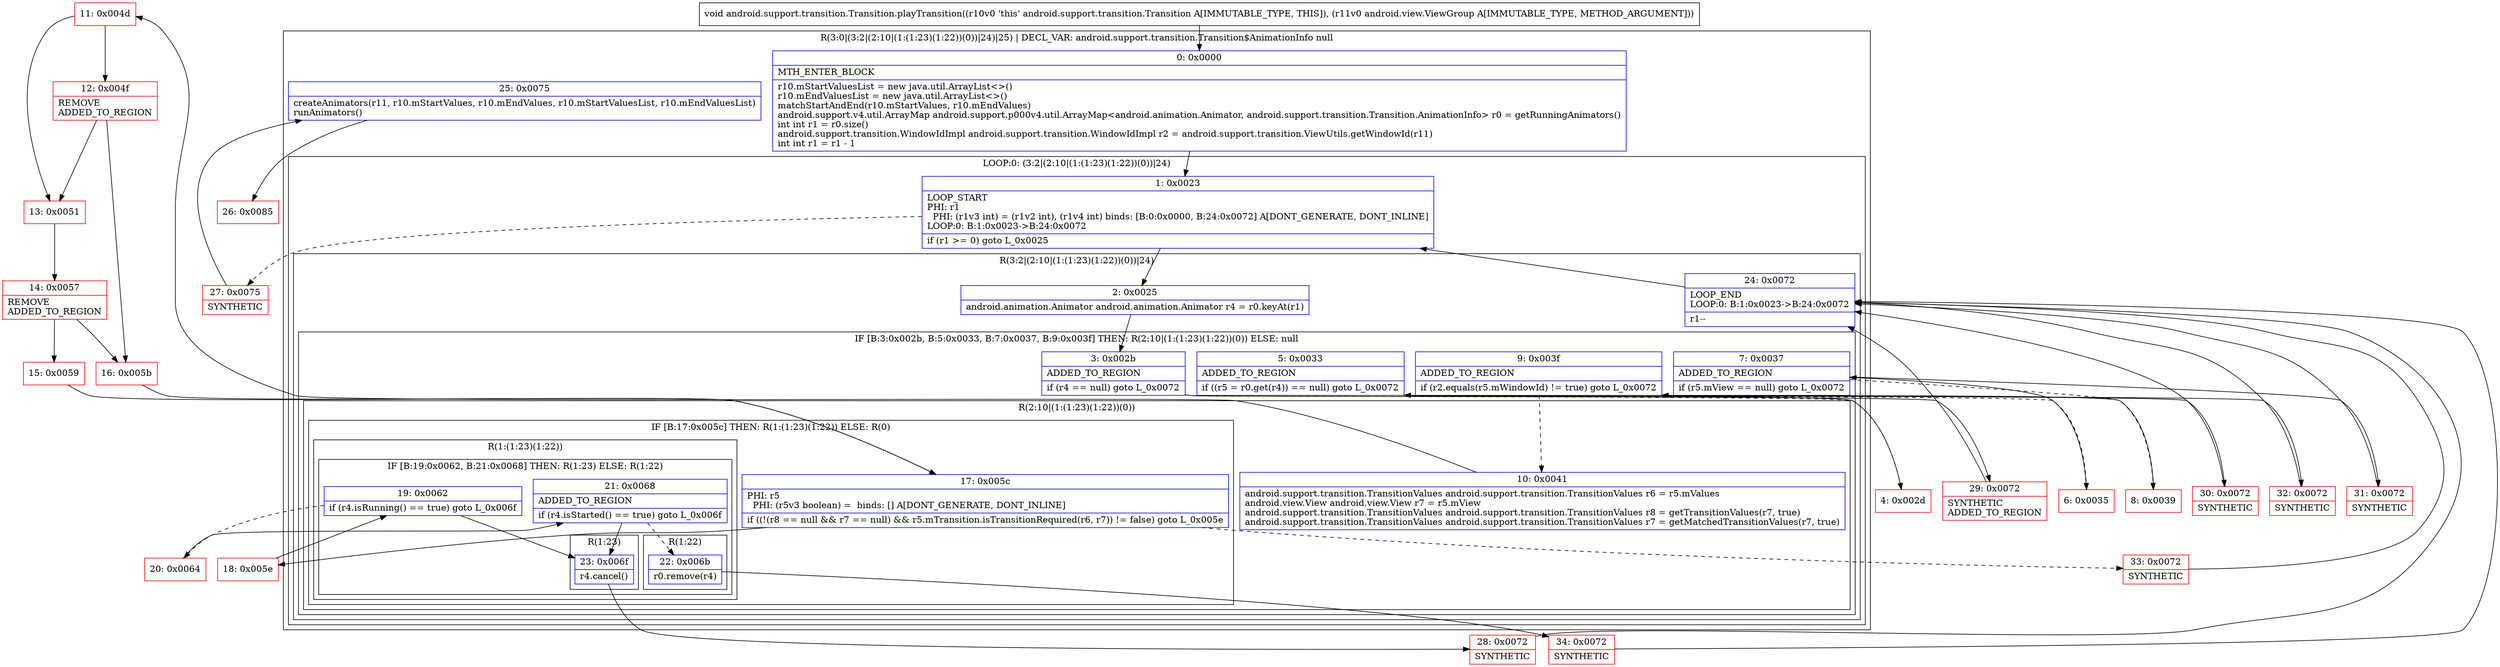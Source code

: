 digraph "CFG forandroid.support.transition.Transition.playTransition(Landroid\/view\/ViewGroup;)V" {
subgraph cluster_Region_2114285100 {
label = "R(3:0|(3:2|(2:10|(1:(1:23)(1:22))(0))|24)|25) | DECL_VAR: android.support.transition.Transition$AnimationInfo null\l";
node [shape=record,color=blue];
Node_0 [shape=record,label="{0\:\ 0x0000|MTH_ENTER_BLOCK\l|r10.mStartValuesList = new java.util.ArrayList\<\>()\lr10.mEndValuesList = new java.util.ArrayList\<\>()\lmatchStartAndEnd(r10.mStartValues, r10.mEndValues)\landroid.support.v4.util.ArrayMap android.support.p000v4.util.ArrayMap\<android.animation.Animator, android.support.transition.Transition.AnimationInfo\> r0 = getRunningAnimators()\lint int r1 = r0.size()\landroid.support.transition.WindowIdImpl android.support.transition.WindowIdImpl r2 = android.support.transition.ViewUtils.getWindowId(r11)\lint int r1 = r1 \- 1\l}"];
subgraph cluster_LoopRegion_1424551466 {
label = "LOOP:0: (3:2|(2:10|(1:(1:23)(1:22))(0))|24)";
node [shape=record,color=blue];
Node_1 [shape=record,label="{1\:\ 0x0023|LOOP_START\lPHI: r1 \l  PHI: (r1v3 int) = (r1v2 int), (r1v4 int) binds: [B:0:0x0000, B:24:0x0072] A[DONT_GENERATE, DONT_INLINE]\lLOOP:0: B:1:0x0023\-\>B:24:0x0072\l|if (r1 \>= 0) goto L_0x0025\l}"];
subgraph cluster_Region_901246184 {
label = "R(3:2|(2:10|(1:(1:23)(1:22))(0))|24)";
node [shape=record,color=blue];
Node_2 [shape=record,label="{2\:\ 0x0025|android.animation.Animator android.animation.Animator r4 = r0.keyAt(r1)\l}"];
subgraph cluster_IfRegion_1425376222 {
label = "IF [B:3:0x002b, B:5:0x0033, B:7:0x0037, B:9:0x003f] THEN: R(2:10|(1:(1:23)(1:22))(0)) ELSE: null";
node [shape=record,color=blue];
Node_3 [shape=record,label="{3\:\ 0x002b|ADDED_TO_REGION\l|if (r4 == null) goto L_0x0072\l}"];
Node_5 [shape=record,label="{5\:\ 0x0033|ADDED_TO_REGION\l|if ((r5 = r0.get(r4)) == null) goto L_0x0072\l}"];
Node_7 [shape=record,label="{7\:\ 0x0037|ADDED_TO_REGION\l|if (r5.mView == null) goto L_0x0072\l}"];
Node_9 [shape=record,label="{9\:\ 0x003f|ADDED_TO_REGION\l|if (r2.equals(r5.mWindowId) != true) goto L_0x0072\l}"];
subgraph cluster_Region_1795488625 {
label = "R(2:10|(1:(1:23)(1:22))(0))";
node [shape=record,color=blue];
Node_10 [shape=record,label="{10\:\ 0x0041|android.support.transition.TransitionValues android.support.transition.TransitionValues r6 = r5.mValues\landroid.view.View android.view.View r7 = r5.mView\landroid.support.transition.TransitionValues android.support.transition.TransitionValues r8 = getTransitionValues(r7, true)\landroid.support.transition.TransitionValues android.support.transition.TransitionValues r7 = getMatchedTransitionValues(r7, true)\l}"];
subgraph cluster_IfRegion_2014232965 {
label = "IF [B:17:0x005c] THEN: R(1:(1:23)(1:22)) ELSE: R(0)";
node [shape=record,color=blue];
Node_17 [shape=record,label="{17\:\ 0x005c|PHI: r5 \l  PHI: (r5v3 boolean) =  binds: [] A[DONT_GENERATE, DONT_INLINE]\l|if ((!(r8 == null && r7 == null) && r5.mTransition.isTransitionRequired(r6, r7)) != false) goto L_0x005e\l}"];
subgraph cluster_Region_554838037 {
label = "R(1:(1:23)(1:22))";
node [shape=record,color=blue];
subgraph cluster_IfRegion_1588758771 {
label = "IF [B:19:0x0062, B:21:0x0068] THEN: R(1:23) ELSE: R(1:22)";
node [shape=record,color=blue];
Node_19 [shape=record,label="{19\:\ 0x0062|if (r4.isRunning() == true) goto L_0x006f\l}"];
Node_21 [shape=record,label="{21\:\ 0x0068|ADDED_TO_REGION\l|if (r4.isStarted() == true) goto L_0x006f\l}"];
subgraph cluster_Region_639703944 {
label = "R(1:23)";
node [shape=record,color=blue];
Node_23 [shape=record,label="{23\:\ 0x006f|r4.cancel()\l}"];
}
subgraph cluster_Region_29983793 {
label = "R(1:22)";
node [shape=record,color=blue];
Node_22 [shape=record,label="{22\:\ 0x006b|r0.remove(r4)\l}"];
}
}
}
subgraph cluster_Region_2126369623 {
label = "R(0)";
node [shape=record,color=blue];
}
}
}
}
Node_24 [shape=record,label="{24\:\ 0x0072|LOOP_END\lLOOP:0: B:1:0x0023\-\>B:24:0x0072\l|r1\-\-\l}"];
}
}
Node_25 [shape=record,label="{25\:\ 0x0075|createAnimators(r11, r10.mStartValues, r10.mEndValues, r10.mStartValuesList, r10.mEndValuesList)\lrunAnimators()\l}"];
}
Node_4 [shape=record,color=red,label="{4\:\ 0x002d}"];
Node_6 [shape=record,color=red,label="{6\:\ 0x0035}"];
Node_8 [shape=record,color=red,label="{8\:\ 0x0039}"];
Node_11 [shape=record,color=red,label="{11\:\ 0x004d}"];
Node_12 [shape=record,color=red,label="{12\:\ 0x004f|REMOVE\lADDED_TO_REGION\l}"];
Node_13 [shape=record,color=red,label="{13\:\ 0x0051}"];
Node_14 [shape=record,color=red,label="{14\:\ 0x0057|REMOVE\lADDED_TO_REGION\l}"];
Node_15 [shape=record,color=red,label="{15\:\ 0x0059}"];
Node_16 [shape=record,color=red,label="{16\:\ 0x005b}"];
Node_18 [shape=record,color=red,label="{18\:\ 0x005e}"];
Node_20 [shape=record,color=red,label="{20\:\ 0x0064}"];
Node_26 [shape=record,color=red,label="{26\:\ 0x0085}"];
Node_27 [shape=record,color=red,label="{27\:\ 0x0075|SYNTHETIC\l}"];
Node_28 [shape=record,color=red,label="{28\:\ 0x0072|SYNTHETIC\l}"];
Node_29 [shape=record,color=red,label="{29\:\ 0x0072|SYNTHETIC\lADDED_TO_REGION\l}"];
Node_30 [shape=record,color=red,label="{30\:\ 0x0072|SYNTHETIC\l}"];
Node_31 [shape=record,color=red,label="{31\:\ 0x0072|SYNTHETIC\l}"];
Node_32 [shape=record,color=red,label="{32\:\ 0x0072|SYNTHETIC\l}"];
Node_33 [shape=record,color=red,label="{33\:\ 0x0072|SYNTHETIC\l}"];
Node_34 [shape=record,color=red,label="{34\:\ 0x0072|SYNTHETIC\l}"];
MethodNode[shape=record,label="{void android.support.transition.Transition.playTransition((r10v0 'this' android.support.transition.Transition A[IMMUTABLE_TYPE, THIS]), (r11v0 android.view.ViewGroup A[IMMUTABLE_TYPE, METHOD_ARGUMENT])) }"];
MethodNode -> Node_0;
Node_0 -> Node_1;
Node_1 -> Node_2;
Node_1 -> Node_27[style=dashed];
Node_2 -> Node_3;
Node_3 -> Node_4[style=dashed];
Node_3 -> Node_29;
Node_5 -> Node_6[style=dashed];
Node_5 -> Node_30;
Node_7 -> Node_8[style=dashed];
Node_7 -> Node_31;
Node_9 -> Node_10[style=dashed];
Node_9 -> Node_32;
Node_10 -> Node_11;
Node_17 -> Node_18;
Node_17 -> Node_33[style=dashed];
Node_19 -> Node_20[style=dashed];
Node_19 -> Node_23;
Node_21 -> Node_22[style=dashed];
Node_21 -> Node_23;
Node_23 -> Node_28;
Node_22 -> Node_34;
Node_24 -> Node_1;
Node_25 -> Node_26;
Node_4 -> Node_5;
Node_6 -> Node_7;
Node_8 -> Node_9;
Node_11 -> Node_12;
Node_11 -> Node_13;
Node_12 -> Node_13;
Node_12 -> Node_16;
Node_13 -> Node_14;
Node_14 -> Node_15;
Node_14 -> Node_16;
Node_15 -> Node_17;
Node_16 -> Node_17;
Node_18 -> Node_19;
Node_20 -> Node_21;
Node_27 -> Node_25;
Node_28 -> Node_24;
Node_29 -> Node_24;
Node_30 -> Node_24;
Node_31 -> Node_24;
Node_32 -> Node_24;
Node_33 -> Node_24;
Node_34 -> Node_24;
}

